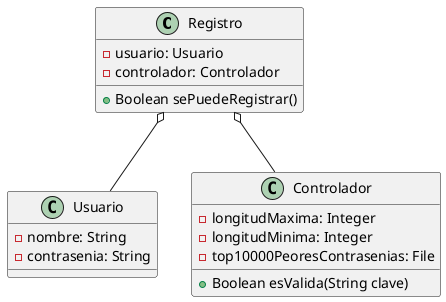 @startuml

class Registro {
   -usuario: Usuario
   -controlador: Controlador

   +Boolean sePuedeRegistrar()
}

class Usuario {
   -nombre: String
   -contrasenia: String
}

class Controlador {
    -longitudMaxima: Integer
    -longitudMinima: Integer
    -top10000PeoresContrasenias: File

    +Boolean esValida(String clave)
}

Registro o-- Usuario
Registro o-- Controlador

@enduml


